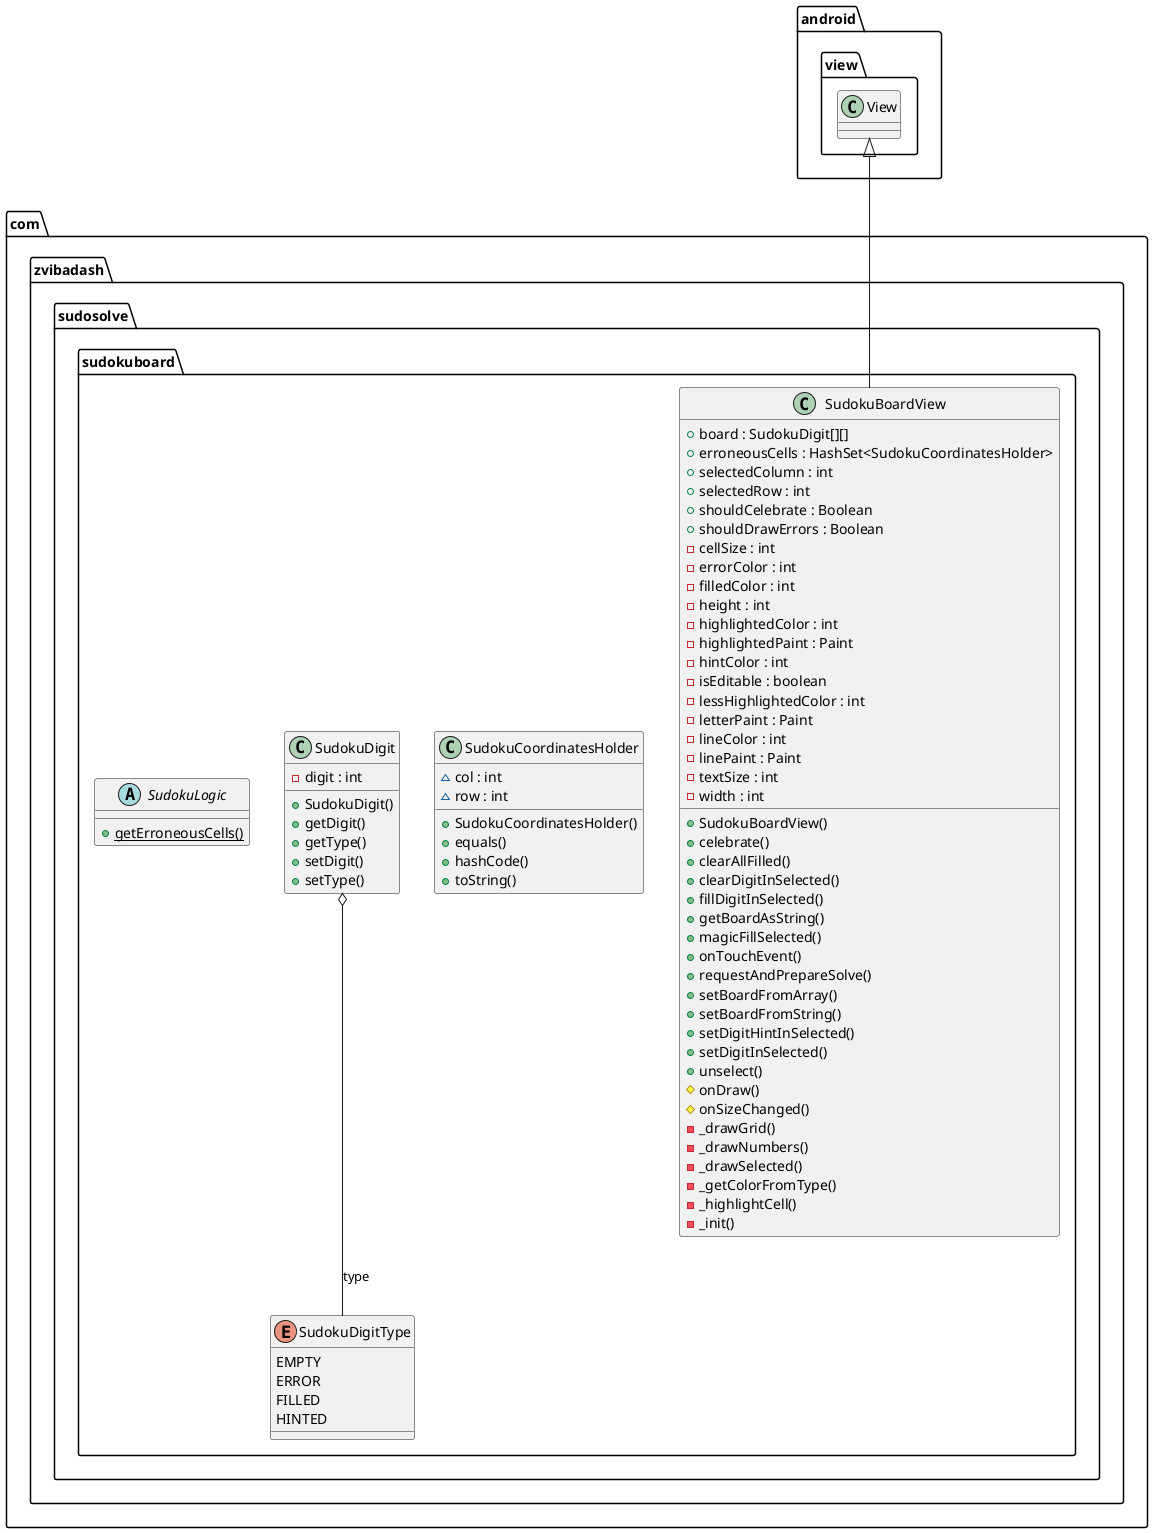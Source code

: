 @startuml
  namespace com.zvibadash.sudosolve {
    namespace sudokuboard {
      class com.zvibadash.sudosolve.sudokuboard.SudokuBoardView {
          + board : SudokuDigit[][]
          + erroneousCells : HashSet<SudokuCoordinatesHolder>
          + selectedColumn : int
          + selectedRow : int
          + shouldCelebrate : Boolean
          + shouldDrawErrors : Boolean
          - cellSize : int
          - errorColor : int
          - filledColor : int
          - height : int
          - highlightedColor : int
          - highlightedPaint : Paint
          - hintColor : int
          - isEditable : boolean
          - lessHighlightedColor : int
          - letterPaint : Paint
          - lineColor : int
          - linePaint : Paint
          - textSize : int
          - width : int
          + SudokuBoardView()
          + celebrate()
          + clearAllFilled()
          + clearDigitInSelected()
          + fillDigitInSelected()
          + getBoardAsString()
          + magicFillSelected()
          + onTouchEvent()
          + requestAndPrepareSolve()
          + setBoardFromArray()
          + setBoardFromString()
          + setDigitHintInSelected()
          + setDigitInSelected()
          + unselect()
          # onDraw()
          # onSizeChanged()
          - _drawGrid()
          - _drawNumbers()
          - _drawSelected()
          - _getColorFromType()
          - _highlightCell()
          - _init()
      }
    }
  }
  

  namespace com.zvibadash.sudosolve {
    namespace sudokuboard {
      class com.zvibadash.sudosolve.sudokuboard.SudokuCoordinatesHolder {
          ~ col : int
          ~ row : int
          + SudokuCoordinatesHolder()
          + equals()
          + hashCode()
          + toString()
      }
    }
  }
  

  namespace com.zvibadash.sudosolve {
    namespace sudokuboard {
      class com.zvibadash.sudosolve.sudokuboard.SudokuDigit {
          - digit : int
          + SudokuDigit()
          + getDigit()
          + getType()
          + setDigit()
          + setType()
      }
    }
  }
  

  namespace com.zvibadash.sudosolve {
    namespace sudokuboard {
      enum SudokuDigitType {
        EMPTY
        ERROR
        FILLED
        HINTED
      }
    }
  }
  

  namespace com.zvibadash.sudosolve {
    namespace sudokuboard {
      abstract class com.zvibadash.sudosolve.sudokuboard.SudokuLogic {
          {static} + getErroneousCells()
      }
    }
  }
  

  com.zvibadash.sudosolve.sudokuboard.SudokuBoardView -up-|> android.view.View
  com.zvibadash.sudosolve.sudokuboard.SudokuDigit o-- com.zvibadash.sudosolve.sudokuboard.SudokuDigitType : type

@enduml
